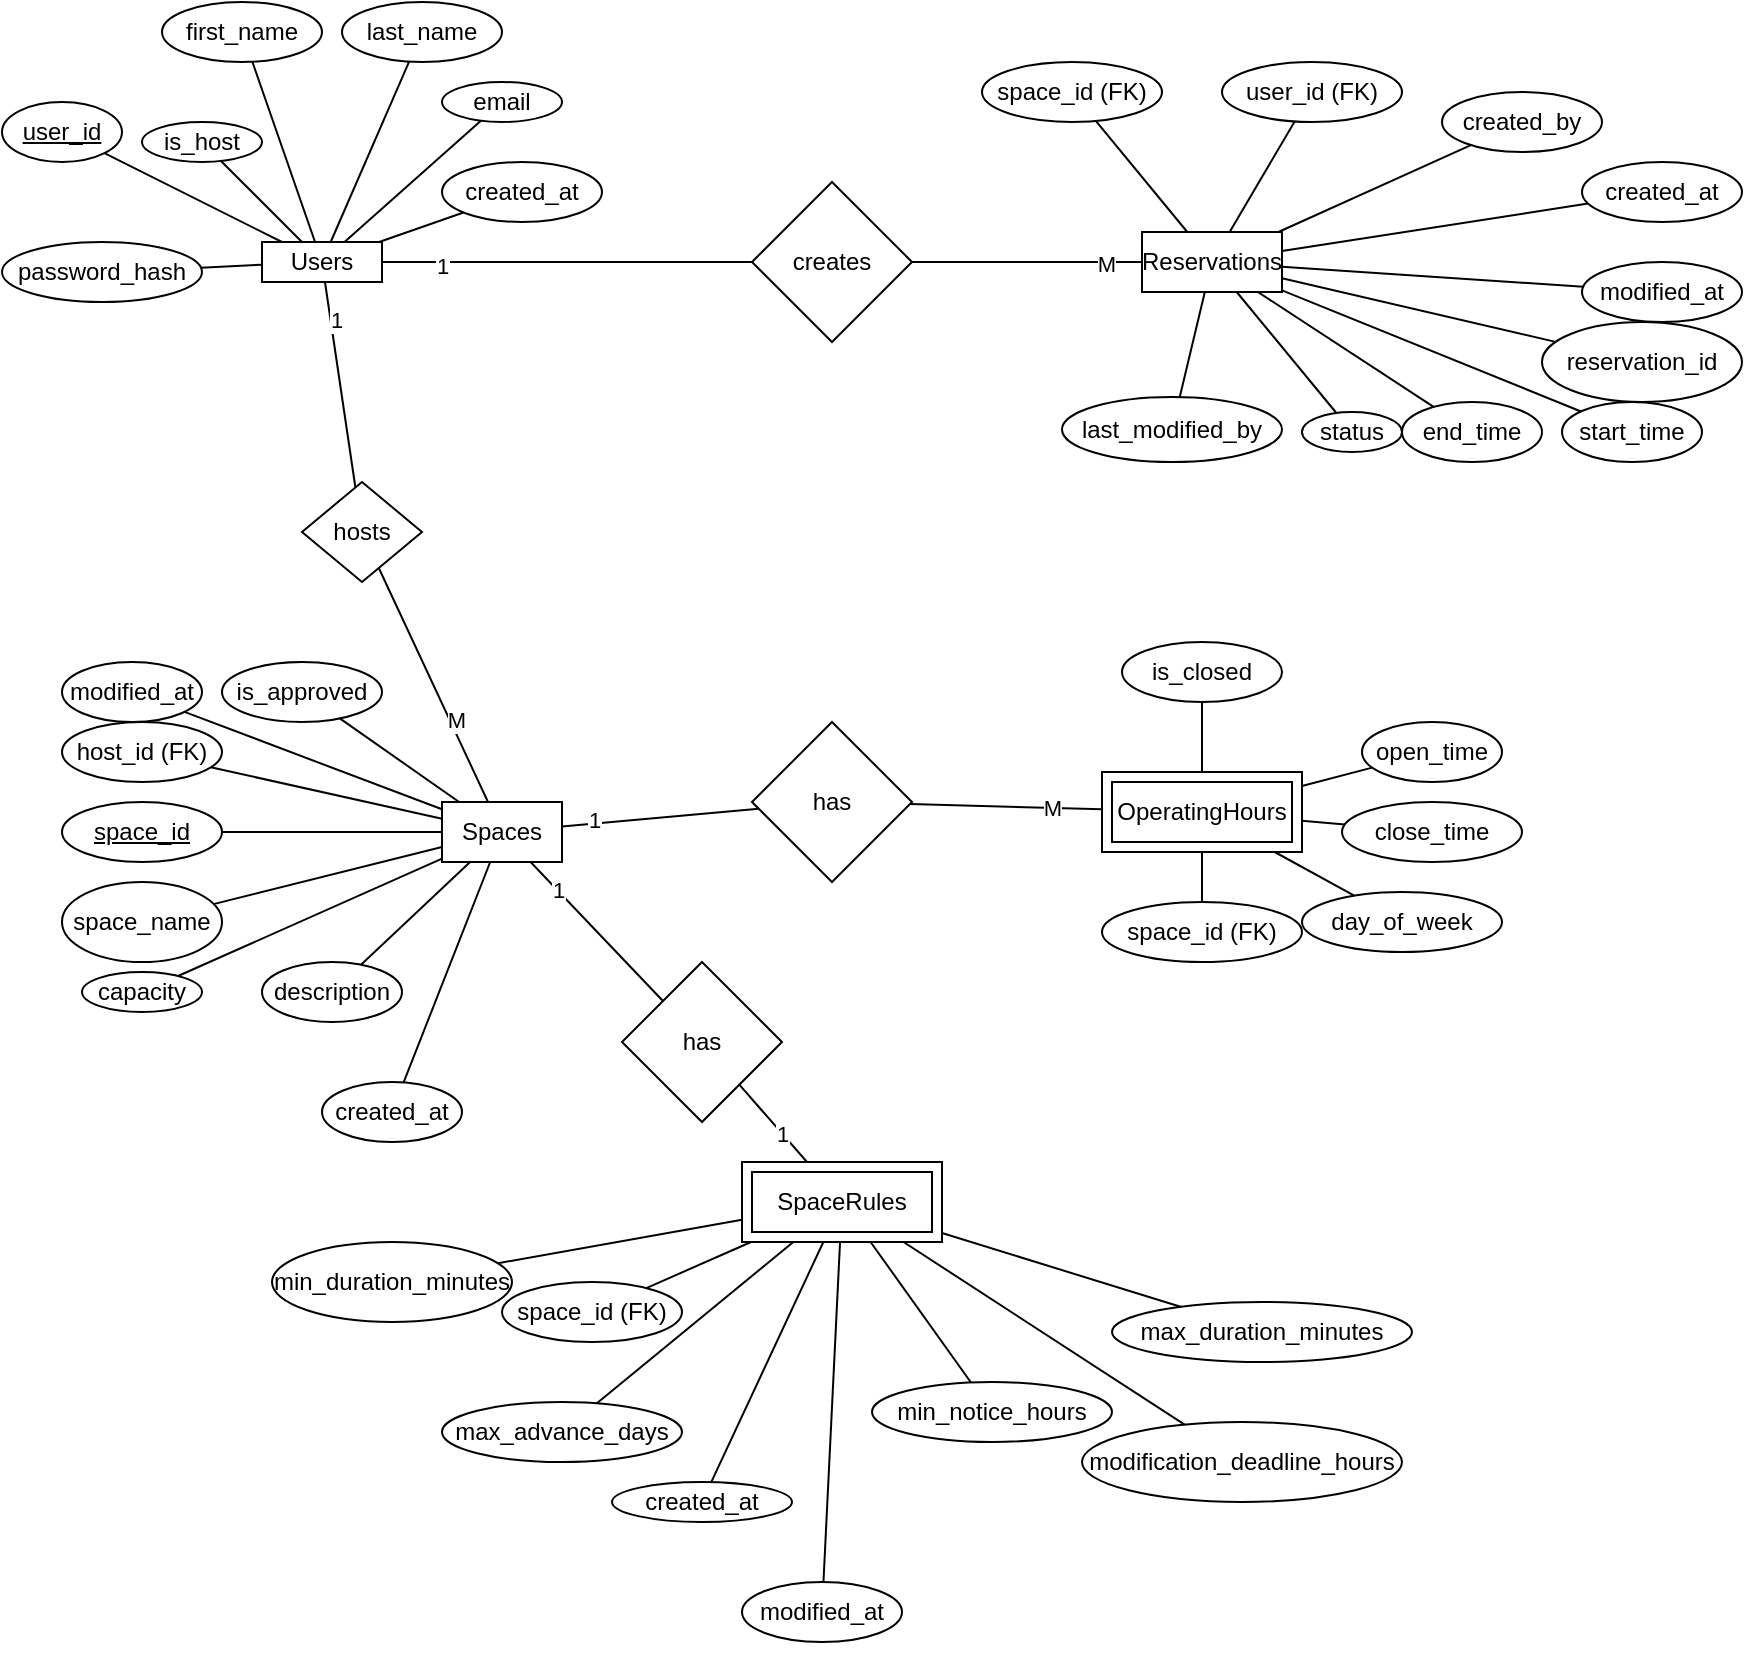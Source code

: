 <mxfile version="24.9.0">
  <diagram id="R2lEEEUBdFMjLlhIrx00" name="Page-1">
    <mxGraphModel dx="1472" dy="1105" grid="1" gridSize="10" guides="1" tooltips="1" connect="1" arrows="1" fold="1" page="1" pageScale="1" pageWidth="850" pageHeight="1100" math="0" shadow="0" extFonts="Permanent Marker^https://fonts.googleapis.com/css?family=Permanent+Marker">
      <root>
        <mxCell id="0" />
        <mxCell id="1" parent="0" />
        <mxCell id="ges_4KFM5wszxk1T4qdN-1" value="Users" style="rounded=0;whiteSpace=wrap;html=1;" vertex="1" parent="1">
          <mxGeometry x="140" y="150" width="60" height="20" as="geometry" />
        </mxCell>
        <mxCell id="ges_4KFM5wszxk1T4qdN-2" value="&lt;u&gt;user_id&lt;/u&gt;" style="ellipse;whiteSpace=wrap;html=1;" vertex="1" parent="1">
          <mxGeometry x="10" y="80" width="60" height="30" as="geometry" />
        </mxCell>
        <mxCell id="ges_4KFM5wszxk1T4qdN-3" value="" style="endArrow=none;html=1;rounded=0;" edge="1" parent="1" source="ges_4KFM5wszxk1T4qdN-1" target="ges_4KFM5wszxk1T4qdN-2">
          <mxGeometry width="50" height="50" relative="1" as="geometry">
            <mxPoint x="220" y="310" as="sourcePoint" />
            <mxPoint x="270" y="260" as="targetPoint" />
          </mxGeometry>
        </mxCell>
        <mxCell id="ges_4KFM5wszxk1T4qdN-5" value="" style="endArrow=none;html=1;rounded=0;" edge="1" parent="1" source="ges_4KFM5wszxk1T4qdN-1" target="ges_4KFM5wszxk1T4qdN-6">
          <mxGeometry width="50" height="50" relative="1" as="geometry">
            <mxPoint x="280" y="270" as="sourcePoint" />
            <mxPoint x="160" y="110" as="targetPoint" />
          </mxGeometry>
        </mxCell>
        <mxCell id="ges_4KFM5wszxk1T4qdN-6" value="first_name" style="ellipse;whiteSpace=wrap;html=1;" vertex="1" parent="1">
          <mxGeometry x="90" y="30" width="80" height="30" as="geometry" />
        </mxCell>
        <mxCell id="ges_4KFM5wszxk1T4qdN-8" value="last_name" style="ellipse;whiteSpace=wrap;html=1;" vertex="1" parent="1">
          <mxGeometry x="180" y="30" width="80" height="30" as="geometry" />
        </mxCell>
        <mxCell id="ges_4KFM5wszxk1T4qdN-10" value="" style="endArrow=none;html=1;rounded=0;" edge="1" parent="1" source="ges_4KFM5wszxk1T4qdN-1" target="ges_4KFM5wszxk1T4qdN-8">
          <mxGeometry width="50" height="50" relative="1" as="geometry">
            <mxPoint x="300" y="370" as="sourcePoint" />
            <mxPoint x="350" y="320" as="targetPoint" />
          </mxGeometry>
        </mxCell>
        <mxCell id="ges_4KFM5wszxk1T4qdN-11" value="email" style="ellipse;whiteSpace=wrap;html=1;" vertex="1" parent="1">
          <mxGeometry x="230" y="70" width="60" height="20" as="geometry" />
        </mxCell>
        <mxCell id="ges_4KFM5wszxk1T4qdN-12" value="" style="endArrow=none;html=1;rounded=0;" edge="1" parent="1" source="ges_4KFM5wszxk1T4qdN-1" target="ges_4KFM5wszxk1T4qdN-11">
          <mxGeometry width="50" height="50" relative="1" as="geometry">
            <mxPoint x="160" y="240" as="sourcePoint" />
            <mxPoint x="210" y="190" as="targetPoint" />
          </mxGeometry>
        </mxCell>
        <mxCell id="ges_4KFM5wszxk1T4qdN-13" value="password_hash" style="ellipse;whiteSpace=wrap;html=1;" vertex="1" parent="1">
          <mxGeometry x="10" y="150" width="100" height="30" as="geometry" />
        </mxCell>
        <mxCell id="ges_4KFM5wszxk1T4qdN-14" value="" style="endArrow=none;html=1;rounded=0;" edge="1" parent="1" source="ges_4KFM5wszxk1T4qdN-13" target="ges_4KFM5wszxk1T4qdN-1">
          <mxGeometry width="50" height="50" relative="1" as="geometry">
            <mxPoint x="50" y="340" as="sourcePoint" />
            <mxPoint x="100" y="290" as="targetPoint" />
          </mxGeometry>
        </mxCell>
        <mxCell id="ges_4KFM5wszxk1T4qdN-15" value="is_host" style="ellipse;whiteSpace=wrap;html=1;" vertex="1" parent="1">
          <mxGeometry x="80" y="90" width="60" height="20" as="geometry" />
        </mxCell>
        <mxCell id="ges_4KFM5wszxk1T4qdN-17" value="" style="endArrow=none;html=1;rounded=0;" edge="1" parent="1" source="ges_4KFM5wszxk1T4qdN-15" target="ges_4KFM5wszxk1T4qdN-1">
          <mxGeometry width="50" height="50" relative="1" as="geometry">
            <mxPoint x="460" y="420" as="sourcePoint" />
            <mxPoint x="510" y="370" as="targetPoint" />
          </mxGeometry>
        </mxCell>
        <mxCell id="ges_4KFM5wszxk1T4qdN-18" value="created_at" style="ellipse;whiteSpace=wrap;html=1;" vertex="1" parent="1">
          <mxGeometry x="230" y="110" width="80" height="30" as="geometry" />
        </mxCell>
        <mxCell id="ges_4KFM5wszxk1T4qdN-19" value="" style="endArrow=none;html=1;rounded=0;" edge="1" parent="1" source="ges_4KFM5wszxk1T4qdN-1" target="ges_4KFM5wszxk1T4qdN-18">
          <mxGeometry width="50" height="50" relative="1" as="geometry">
            <mxPoint x="120" y="280" as="sourcePoint" />
            <mxPoint x="170" y="230" as="targetPoint" />
          </mxGeometry>
        </mxCell>
        <mxCell id="ges_4KFM5wszxk1T4qdN-20" value="Spaces" style="rounded=0;whiteSpace=wrap;html=1;" vertex="1" parent="1">
          <mxGeometry x="230" y="430" width="60" height="30" as="geometry" />
        </mxCell>
        <mxCell id="ges_4KFM5wszxk1T4qdN-21" value="&lt;u&gt;space_id&lt;/u&gt;" style="ellipse;whiteSpace=wrap;html=1;" vertex="1" parent="1">
          <mxGeometry x="40" y="430" width="80" height="30" as="geometry" />
        </mxCell>
        <mxCell id="ges_4KFM5wszxk1T4qdN-22" value="" style="endArrow=none;html=1;rounded=0;" edge="1" parent="1" source="ges_4KFM5wszxk1T4qdN-21" target="ges_4KFM5wszxk1T4qdN-20">
          <mxGeometry width="50" height="50" relative="1" as="geometry">
            <mxPoint x="160" y="350" as="sourcePoint" />
            <mxPoint x="210" y="300" as="targetPoint" />
          </mxGeometry>
        </mxCell>
        <mxCell id="ges_4KFM5wszxk1T4qdN-23" value="modified_at" style="ellipse;whiteSpace=wrap;html=1;" vertex="1" parent="1">
          <mxGeometry x="40" y="360" width="70" height="30" as="geometry" />
        </mxCell>
        <mxCell id="ges_4KFM5wszxk1T4qdN-24" value="created_at" style="ellipse;whiteSpace=wrap;html=1;" vertex="1" parent="1">
          <mxGeometry x="170" y="570" width="70" height="30" as="geometry" />
        </mxCell>
        <mxCell id="ges_4KFM5wszxk1T4qdN-25" value="is_approved" style="ellipse;whiteSpace=wrap;html=1;" vertex="1" parent="1">
          <mxGeometry x="120" y="360" width="80" height="30" as="geometry" />
        </mxCell>
        <mxCell id="ges_4KFM5wszxk1T4qdN-26" value="capacity" style="ellipse;whiteSpace=wrap;html=1;" vertex="1" parent="1">
          <mxGeometry x="50" y="515" width="60" height="20" as="geometry" />
        </mxCell>
        <mxCell id="ges_4KFM5wszxk1T4qdN-27" value="description" style="ellipse;whiteSpace=wrap;html=1;" vertex="1" parent="1">
          <mxGeometry x="140" y="510" width="70" height="30" as="geometry" />
        </mxCell>
        <mxCell id="ges_4KFM5wszxk1T4qdN-28" value="space_name" style="ellipse;whiteSpace=wrap;html=1;" vertex="1" parent="1">
          <mxGeometry x="40" y="470" width="80" height="40" as="geometry" />
        </mxCell>
        <mxCell id="ges_4KFM5wszxk1T4qdN-29" value="" style="endArrow=none;html=1;rounded=0;" edge="1" parent="1" source="ges_4KFM5wszxk1T4qdN-28" target="ges_4KFM5wszxk1T4qdN-20">
          <mxGeometry width="50" height="50" relative="1" as="geometry">
            <mxPoint x="160" y="360" as="sourcePoint" />
            <mxPoint x="210" y="310" as="targetPoint" />
          </mxGeometry>
        </mxCell>
        <mxCell id="ges_4KFM5wszxk1T4qdN-30" value="" style="endArrow=none;html=1;rounded=0;" edge="1" parent="1" source="ges_4KFM5wszxk1T4qdN-26" target="ges_4KFM5wszxk1T4qdN-20">
          <mxGeometry width="50" height="50" relative="1" as="geometry">
            <mxPoint x="160" y="350" as="sourcePoint" />
            <mxPoint x="210" y="300" as="targetPoint" />
          </mxGeometry>
        </mxCell>
        <mxCell id="ges_4KFM5wszxk1T4qdN-31" value="" style="endArrow=none;html=1;rounded=0;" edge="1" parent="1" source="ges_4KFM5wszxk1T4qdN-20" target="ges_4KFM5wszxk1T4qdN-27">
          <mxGeometry width="50" height="50" relative="1" as="geometry">
            <mxPoint x="460" y="430" as="sourcePoint" />
            <mxPoint x="510" y="380" as="targetPoint" />
          </mxGeometry>
        </mxCell>
        <mxCell id="ges_4KFM5wszxk1T4qdN-32" value="" style="endArrow=none;html=1;rounded=0;" edge="1" parent="1" source="ges_4KFM5wszxk1T4qdN-20" target="ges_4KFM5wszxk1T4qdN-25">
          <mxGeometry width="50" height="50" relative="1" as="geometry">
            <mxPoint x="470" y="440" as="sourcePoint" />
            <mxPoint x="520" y="390" as="targetPoint" />
          </mxGeometry>
        </mxCell>
        <mxCell id="ges_4KFM5wszxk1T4qdN-33" value="" style="endArrow=none;html=1;rounded=0;" edge="1" parent="1" source="ges_4KFM5wszxk1T4qdN-20" target="ges_4KFM5wszxk1T4qdN-24">
          <mxGeometry width="50" height="50" relative="1" as="geometry">
            <mxPoint x="480" y="450" as="sourcePoint" />
            <mxPoint x="530" y="400" as="targetPoint" />
          </mxGeometry>
        </mxCell>
        <mxCell id="ges_4KFM5wszxk1T4qdN-34" value="" style="endArrow=none;html=1;rounded=0;" edge="1" parent="1" source="ges_4KFM5wszxk1T4qdN-20" target="ges_4KFM5wszxk1T4qdN-23">
          <mxGeometry width="50" height="50" relative="1" as="geometry">
            <mxPoint x="490" y="460" as="sourcePoint" />
            <mxPoint x="540" y="410" as="targetPoint" />
          </mxGeometry>
        </mxCell>
        <mxCell id="ges_4KFM5wszxk1T4qdN-35" value="host_id (FK)" style="ellipse;whiteSpace=wrap;html=1;" vertex="1" parent="1">
          <mxGeometry x="40" y="390" width="80" height="30" as="geometry" />
        </mxCell>
        <mxCell id="ges_4KFM5wszxk1T4qdN-36" value="" style="endArrow=none;html=1;rounded=0;" edge="1" parent="1" source="ges_4KFM5wszxk1T4qdN-20" target="ges_4KFM5wszxk1T4qdN-35">
          <mxGeometry width="50" height="50" relative="1" as="geometry">
            <mxPoint x="230" y="370" as="sourcePoint" />
            <mxPoint x="280" y="320" as="targetPoint" />
          </mxGeometry>
        </mxCell>
        <mxCell id="ges_4KFM5wszxk1T4qdN-38" value="OperatingHours" style="shape=ext;margin=3;double=1;whiteSpace=wrap;html=1;align=center;" vertex="1" parent="1">
          <mxGeometry x="560" y="415" width="100" height="40" as="geometry" />
        </mxCell>
        <mxCell id="ges_4KFM5wszxk1T4qdN-40" value="space_id (FK)" style="ellipse;whiteSpace=wrap;html=1;" vertex="1" parent="1">
          <mxGeometry x="560" y="480" width="100" height="30" as="geometry" />
        </mxCell>
        <mxCell id="ges_4KFM5wszxk1T4qdN-41" value="" style="endArrow=none;html=1;rounded=0;" edge="1" parent="1" source="ges_4KFM5wszxk1T4qdN-40" target="ges_4KFM5wszxk1T4qdN-38">
          <mxGeometry width="50" height="50" relative="1" as="geometry">
            <mxPoint x="480" y="605" as="sourcePoint" />
            <mxPoint x="530" y="555" as="targetPoint" />
          </mxGeometry>
        </mxCell>
        <mxCell id="ges_4KFM5wszxk1T4qdN-42" value="day_of_week" style="ellipse;whiteSpace=wrap;html=1;" vertex="1" parent="1">
          <mxGeometry x="660" y="475" width="100" height="30" as="geometry" />
        </mxCell>
        <mxCell id="ges_4KFM5wszxk1T4qdN-43" value="" style="endArrow=none;html=1;rounded=0;" edge="1" parent="1" source="ges_4KFM5wszxk1T4qdN-42" target="ges_4KFM5wszxk1T4qdN-38">
          <mxGeometry width="50" height="50" relative="1" as="geometry">
            <mxPoint x="770" y="325" as="sourcePoint" />
            <mxPoint x="820" y="275" as="targetPoint" />
          </mxGeometry>
        </mxCell>
        <mxCell id="ges_4KFM5wszxk1T4qdN-44" value="open_time" style="ellipse;whiteSpace=wrap;html=1;" vertex="1" parent="1">
          <mxGeometry x="690" y="390" width="70" height="30" as="geometry" />
        </mxCell>
        <mxCell id="ges_4KFM5wszxk1T4qdN-45" value="close_time" style="ellipse;whiteSpace=wrap;html=1;" vertex="1" parent="1">
          <mxGeometry x="680" y="430" width="90" height="30" as="geometry" />
        </mxCell>
        <mxCell id="ges_4KFM5wszxk1T4qdN-51" value="" style="endArrow=none;html=1;rounded=0;" edge="1" parent="1" source="ges_4KFM5wszxk1T4qdN-38" target="ges_4KFM5wszxk1T4qdN-45">
          <mxGeometry width="50" height="50" relative="1" as="geometry">
            <mxPoint x="510" y="345" as="sourcePoint" />
            <mxPoint x="560" y="295" as="targetPoint" />
          </mxGeometry>
        </mxCell>
        <mxCell id="ges_4KFM5wszxk1T4qdN-52" value="" style="endArrow=none;html=1;rounded=0;" edge="1" parent="1" source="ges_4KFM5wszxk1T4qdN-38" target="ges_4KFM5wszxk1T4qdN-44">
          <mxGeometry width="50" height="50" relative="1" as="geometry">
            <mxPoint x="510" y="355" as="sourcePoint" />
            <mxPoint x="560" y="305" as="targetPoint" />
          </mxGeometry>
        </mxCell>
        <mxCell id="ges_4KFM5wszxk1T4qdN-53" value="is_closed" style="ellipse;whiteSpace=wrap;html=1;" vertex="1" parent="1">
          <mxGeometry x="570" y="350" width="80" height="30" as="geometry" />
        </mxCell>
        <mxCell id="ges_4KFM5wszxk1T4qdN-55" value="" style="endArrow=none;html=1;rounded=0;" edge="1" parent="1" source="ges_4KFM5wszxk1T4qdN-38" target="ges_4KFM5wszxk1T4qdN-53">
          <mxGeometry width="50" height="50" relative="1" as="geometry">
            <mxPoint x="340" y="335" as="sourcePoint" />
            <mxPoint x="450" y="345" as="targetPoint" />
          </mxGeometry>
        </mxCell>
        <mxCell id="ges_4KFM5wszxk1T4qdN-57" value="Reservations" style="rounded=0;whiteSpace=wrap;html=1;" vertex="1" parent="1">
          <mxGeometry x="580" y="145" width="70" height="30" as="geometry" />
        </mxCell>
        <mxCell id="ges_4KFM5wszxk1T4qdN-58" value="reservation_id" style="ellipse;whiteSpace=wrap;html=1;" vertex="1" parent="1">
          <mxGeometry x="780" y="190" width="100" height="40" as="geometry" />
        </mxCell>
        <mxCell id="ges_4KFM5wszxk1T4qdN-59" value="" style="endArrow=none;html=1;rounded=0;" edge="1" parent="1" source="ges_4KFM5wszxk1T4qdN-57" target="ges_4KFM5wszxk1T4qdN-58">
          <mxGeometry width="50" height="50" relative="1" as="geometry">
            <mxPoint x="670" y="320" as="sourcePoint" />
            <mxPoint x="720" y="270" as="targetPoint" />
          </mxGeometry>
        </mxCell>
        <mxCell id="ges_4KFM5wszxk1T4qdN-60" value="space_id (FK)" style="ellipse;whiteSpace=wrap;html=1;" vertex="1" parent="1">
          <mxGeometry x="500" y="60" width="90" height="30" as="geometry" />
        </mxCell>
        <mxCell id="ges_4KFM5wszxk1T4qdN-61" value="user_id (FK)" style="ellipse;whiteSpace=wrap;html=1;" vertex="1" parent="1">
          <mxGeometry x="620" y="60" width="90" height="30" as="geometry" />
        </mxCell>
        <mxCell id="ges_4KFM5wszxk1T4qdN-62" value="" style="endArrow=none;html=1;rounded=0;" edge="1" parent="1" source="ges_4KFM5wszxk1T4qdN-57" target="ges_4KFM5wszxk1T4qdN-60">
          <mxGeometry width="50" height="50" relative="1" as="geometry">
            <mxPoint x="350" y="330" as="sourcePoint" />
            <mxPoint x="400" y="280" as="targetPoint" />
          </mxGeometry>
        </mxCell>
        <mxCell id="ges_4KFM5wszxk1T4qdN-63" value="" style="endArrow=none;html=1;rounded=0;" edge="1" parent="1" source="ges_4KFM5wszxk1T4qdN-57" target="ges_4KFM5wszxk1T4qdN-61">
          <mxGeometry width="50" height="50" relative="1" as="geometry">
            <mxPoint x="460" y="340" as="sourcePoint" />
            <mxPoint x="510" y="290" as="targetPoint" />
          </mxGeometry>
        </mxCell>
        <mxCell id="ges_4KFM5wszxk1T4qdN-64" value="end_time" style="ellipse;whiteSpace=wrap;html=1;" vertex="1" parent="1">
          <mxGeometry x="710" y="230" width="70" height="30" as="geometry" />
        </mxCell>
        <mxCell id="ges_4KFM5wszxk1T4qdN-65" value="start_time" style="ellipse;whiteSpace=wrap;html=1;" vertex="1" parent="1">
          <mxGeometry x="790" y="230" width="70" height="30" as="geometry" />
        </mxCell>
        <mxCell id="ges_4KFM5wszxk1T4qdN-69" value="" style="endArrow=none;html=1;rounded=0;" edge="1" parent="1" source="ges_4KFM5wszxk1T4qdN-64" target="ges_4KFM5wszxk1T4qdN-57">
          <mxGeometry width="50" height="50" relative="1" as="geometry">
            <mxPoint x="620" y="370" as="sourcePoint" />
            <mxPoint x="670" y="320" as="targetPoint" />
          </mxGeometry>
        </mxCell>
        <mxCell id="ges_4KFM5wszxk1T4qdN-70" value="" style="endArrow=none;html=1;rounded=0;" edge="1" parent="1" source="ges_4KFM5wszxk1T4qdN-65" target="ges_4KFM5wszxk1T4qdN-57">
          <mxGeometry width="50" height="50" relative="1" as="geometry">
            <mxPoint x="620" y="370" as="sourcePoint" />
            <mxPoint x="670" y="320" as="targetPoint" />
          </mxGeometry>
        </mxCell>
        <mxCell id="ges_4KFM5wszxk1T4qdN-72" value="status" style="ellipse;whiteSpace=wrap;html=1;" vertex="1" parent="1">
          <mxGeometry x="660" y="235" width="50" height="20" as="geometry" />
        </mxCell>
        <mxCell id="ges_4KFM5wszxk1T4qdN-73" value="" style="endArrow=none;html=1;rounded=0;" edge="1" parent="1" source="ges_4KFM5wszxk1T4qdN-72" target="ges_4KFM5wszxk1T4qdN-57">
          <mxGeometry width="50" height="50" relative="1" as="geometry">
            <mxPoint x="430" y="350" as="sourcePoint" />
            <mxPoint x="480" y="300" as="targetPoint" />
          </mxGeometry>
        </mxCell>
        <mxCell id="ges_4KFM5wszxk1T4qdN-74" value="modified_at" style="ellipse;whiteSpace=wrap;html=1;" vertex="1" parent="1">
          <mxGeometry x="800" y="160" width="80" height="30" as="geometry" />
        </mxCell>
        <mxCell id="ges_4KFM5wszxk1T4qdN-75" value="created_at" style="ellipse;whiteSpace=wrap;html=1;" vertex="1" parent="1">
          <mxGeometry x="800" y="110" width="80" height="30" as="geometry" />
        </mxCell>
        <mxCell id="ges_4KFM5wszxk1T4qdN-76" value="created_by" style="ellipse;whiteSpace=wrap;html=1;" vertex="1" parent="1">
          <mxGeometry x="730" y="75" width="80" height="30" as="geometry" />
        </mxCell>
        <mxCell id="ges_4KFM5wszxk1T4qdN-77" value="" style="endArrow=none;html=1;rounded=0;" edge="1" parent="1" source="ges_4KFM5wszxk1T4qdN-57" target="ges_4KFM5wszxk1T4qdN-74">
          <mxGeometry width="50" height="50" relative="1" as="geometry">
            <mxPoint x="620" y="370" as="sourcePoint" />
            <mxPoint x="670" y="320" as="targetPoint" />
          </mxGeometry>
        </mxCell>
        <mxCell id="ges_4KFM5wszxk1T4qdN-78" value="" style="endArrow=none;html=1;rounded=0;" edge="1" parent="1" source="ges_4KFM5wszxk1T4qdN-57" target="ges_4KFM5wszxk1T4qdN-75">
          <mxGeometry width="50" height="50" relative="1" as="geometry">
            <mxPoint x="620" y="370" as="sourcePoint" />
            <mxPoint x="670" y="320" as="targetPoint" />
          </mxGeometry>
        </mxCell>
        <mxCell id="ges_4KFM5wszxk1T4qdN-79" value="" style="endArrow=none;html=1;rounded=0;" edge="1" parent="1" source="ges_4KFM5wszxk1T4qdN-57" target="ges_4KFM5wszxk1T4qdN-76">
          <mxGeometry width="50" height="50" relative="1" as="geometry">
            <mxPoint x="620" y="370" as="sourcePoint" />
            <mxPoint x="670" y="320" as="targetPoint" />
          </mxGeometry>
        </mxCell>
        <mxCell id="ges_4KFM5wszxk1T4qdN-80" value="last_modified_by" style="ellipse;whiteSpace=wrap;html=1;" vertex="1" parent="1">
          <mxGeometry x="540" y="227.5" width="110" height="32.5" as="geometry" />
        </mxCell>
        <mxCell id="ges_4KFM5wszxk1T4qdN-81" value="" style="endArrow=none;html=1;rounded=0;" edge="1" parent="1" source="ges_4KFM5wszxk1T4qdN-57" target="ges_4KFM5wszxk1T4qdN-80">
          <mxGeometry width="50" height="50" relative="1" as="geometry">
            <mxPoint x="620" y="370" as="sourcePoint" />
            <mxPoint x="670" y="320" as="targetPoint" />
          </mxGeometry>
        </mxCell>
        <mxCell id="ges_4KFM5wszxk1T4qdN-83" value="SpaceRules" style="shape=ext;margin=3;double=1;whiteSpace=wrap;html=1;align=center;" vertex="1" parent="1">
          <mxGeometry x="380" y="610" width="100" height="40" as="geometry" />
        </mxCell>
        <mxCell id="ges_4KFM5wszxk1T4qdN-84" value="space_id (FK)" style="ellipse;whiteSpace=wrap;html=1;" vertex="1" parent="1">
          <mxGeometry x="260" y="670" width="90" height="30" as="geometry" />
        </mxCell>
        <mxCell id="ges_4KFM5wszxk1T4qdN-85" value="min_duration_minutes" style="ellipse;whiteSpace=wrap;html=1;" vertex="1" parent="1">
          <mxGeometry x="145" y="650" width="120" height="40" as="geometry" />
        </mxCell>
        <mxCell id="ges_4KFM5wszxk1T4qdN-88" value="max_duration_minutes" style="ellipse;whiteSpace=wrap;html=1;" vertex="1" parent="1">
          <mxGeometry x="565" y="680" width="150" height="30" as="geometry" />
        </mxCell>
        <mxCell id="ges_4KFM5wszxk1T4qdN-90" value="max_advance_days" style="ellipse;whiteSpace=wrap;html=1;" vertex="1" parent="1">
          <mxGeometry x="230" y="730" width="120" height="30" as="geometry" />
        </mxCell>
        <mxCell id="ges_4KFM5wszxk1T4qdN-91" value="min_notice_hours" style="ellipse;whiteSpace=wrap;html=1;" vertex="1" parent="1">
          <mxGeometry x="445" y="720" width="120" height="30" as="geometry" />
        </mxCell>
        <mxCell id="ges_4KFM5wszxk1T4qdN-92" value="modification_deadline_hours" style="ellipse;whiteSpace=wrap;html=1;" vertex="1" parent="1">
          <mxGeometry x="550" y="740" width="160" height="40" as="geometry" />
        </mxCell>
        <mxCell id="ges_4KFM5wszxk1T4qdN-94" value="created_at" style="ellipse;whiteSpace=wrap;html=1;" vertex="1" parent="1">
          <mxGeometry x="315" y="770" width="90" height="20" as="geometry" />
        </mxCell>
        <mxCell id="ges_4KFM5wszxk1T4qdN-95" value="modified_at" style="ellipse;whiteSpace=wrap;html=1;" vertex="1" parent="1">
          <mxGeometry x="380" y="820" width="80" height="30" as="geometry" />
        </mxCell>
        <mxCell id="ges_4KFM5wszxk1T4qdN-96" value="" style="endArrow=none;html=1;rounded=0;" edge="1" parent="1" source="ges_4KFM5wszxk1T4qdN-94" target="ges_4KFM5wszxk1T4qdN-83">
          <mxGeometry width="50" height="50" relative="1" as="geometry">
            <mxPoint x="680" y="640" as="sourcePoint" />
            <mxPoint x="730" y="590" as="targetPoint" />
          </mxGeometry>
        </mxCell>
        <mxCell id="ges_4KFM5wszxk1T4qdN-97" value="" style="endArrow=none;html=1;rounded=0;" edge="1" parent="1" source="ges_4KFM5wszxk1T4qdN-90" target="ges_4KFM5wszxk1T4qdN-83">
          <mxGeometry width="50" height="50" relative="1" as="geometry">
            <mxPoint x="680" y="640" as="sourcePoint" />
            <mxPoint x="730" y="590" as="targetPoint" />
          </mxGeometry>
        </mxCell>
        <mxCell id="ges_4KFM5wszxk1T4qdN-98" value="" style="endArrow=none;html=1;rounded=0;" edge="1" parent="1" source="ges_4KFM5wszxk1T4qdN-95" target="ges_4KFM5wszxk1T4qdN-83">
          <mxGeometry width="50" height="50" relative="1" as="geometry">
            <mxPoint x="680" y="640" as="sourcePoint" />
            <mxPoint x="730" y="590" as="targetPoint" />
          </mxGeometry>
        </mxCell>
        <mxCell id="ges_4KFM5wszxk1T4qdN-99" value="" style="endArrow=none;html=1;rounded=0;" edge="1" parent="1" source="ges_4KFM5wszxk1T4qdN-91" target="ges_4KFM5wszxk1T4qdN-83">
          <mxGeometry width="50" height="50" relative="1" as="geometry">
            <mxPoint x="680" y="640" as="sourcePoint" />
            <mxPoint x="730" y="590" as="targetPoint" />
          </mxGeometry>
        </mxCell>
        <mxCell id="ges_4KFM5wszxk1T4qdN-100" value="" style="endArrow=none;html=1;rounded=0;" edge="1" parent="1" source="ges_4KFM5wszxk1T4qdN-92" target="ges_4KFM5wszxk1T4qdN-83">
          <mxGeometry width="50" height="50" relative="1" as="geometry">
            <mxPoint x="680" y="640" as="sourcePoint" />
            <mxPoint x="730" y="590" as="targetPoint" />
          </mxGeometry>
        </mxCell>
        <mxCell id="ges_4KFM5wszxk1T4qdN-101" value="" style="endArrow=none;html=1;rounded=0;" edge="1" parent="1" source="ges_4KFM5wszxk1T4qdN-88" target="ges_4KFM5wszxk1T4qdN-83">
          <mxGeometry width="50" height="50" relative="1" as="geometry">
            <mxPoint x="680" y="640" as="sourcePoint" />
            <mxPoint x="730" y="590" as="targetPoint" />
          </mxGeometry>
        </mxCell>
        <mxCell id="ges_4KFM5wszxk1T4qdN-102" value="" style="endArrow=none;html=1;rounded=0;" edge="1" parent="1" source="ges_4KFM5wszxk1T4qdN-85" target="ges_4KFM5wszxk1T4qdN-83">
          <mxGeometry width="50" height="50" relative="1" as="geometry">
            <mxPoint x="680" y="640" as="sourcePoint" />
            <mxPoint x="730" y="590" as="targetPoint" />
          </mxGeometry>
        </mxCell>
        <mxCell id="ges_4KFM5wszxk1T4qdN-103" value="" style="endArrow=none;html=1;rounded=0;" edge="1" parent="1" source="ges_4KFM5wszxk1T4qdN-83" target="ges_4KFM5wszxk1T4qdN-84">
          <mxGeometry width="50" height="50" relative="1" as="geometry">
            <mxPoint x="680" y="640" as="sourcePoint" />
            <mxPoint x="730" y="590" as="targetPoint" />
          </mxGeometry>
        </mxCell>
        <mxCell id="ges_4KFM5wszxk1T4qdN-104" value="creates" style="rhombus;whiteSpace=wrap;html=1;" vertex="1" parent="1">
          <mxGeometry x="385" y="120" width="80" height="80" as="geometry" />
        </mxCell>
        <mxCell id="ges_4KFM5wszxk1T4qdN-105" value="" style="endArrow=none;html=1;rounded=0;" edge="1" parent="1" source="ges_4KFM5wszxk1T4qdN-1" target="ges_4KFM5wszxk1T4qdN-104">
          <mxGeometry width="50" height="50" relative="1" as="geometry">
            <mxPoint x="280" y="330" as="sourcePoint" />
            <mxPoint x="330" y="280" as="targetPoint" />
          </mxGeometry>
        </mxCell>
        <mxCell id="ges_4KFM5wszxk1T4qdN-112" value="1" style="edgeLabel;html=1;align=center;verticalAlign=middle;resizable=0;points=[];" vertex="1" connectable="0" parent="ges_4KFM5wszxk1T4qdN-105">
          <mxGeometry x="-0.676" y="-2" relative="1" as="geometry">
            <mxPoint as="offset" />
          </mxGeometry>
        </mxCell>
        <mxCell id="ges_4KFM5wszxk1T4qdN-106" value="" style="endArrow=none;html=1;rounded=0;" edge="1" parent="1" source="ges_4KFM5wszxk1T4qdN-57" target="ges_4KFM5wszxk1T4qdN-104">
          <mxGeometry width="50" height="50" relative="1" as="geometry">
            <mxPoint x="320" y="300" as="sourcePoint" />
            <mxPoint x="370" y="250" as="targetPoint" />
          </mxGeometry>
        </mxCell>
        <mxCell id="ges_4KFM5wszxk1T4qdN-113" value="M" style="edgeLabel;html=1;align=center;verticalAlign=middle;resizable=0;points=[];" vertex="1" connectable="0" parent="ges_4KFM5wszxk1T4qdN-106">
          <mxGeometry x="-0.687" y="1" relative="1" as="geometry">
            <mxPoint as="offset" />
          </mxGeometry>
        </mxCell>
        <mxCell id="ges_4KFM5wszxk1T4qdN-107" value="hosts" style="rhombus;whiteSpace=wrap;html=1;" vertex="1" parent="1">
          <mxGeometry x="160" y="270" width="60" height="50" as="geometry" />
        </mxCell>
        <mxCell id="ges_4KFM5wszxk1T4qdN-108" value="" style="endArrow=none;html=1;rounded=0;" edge="1" parent="1" source="ges_4KFM5wszxk1T4qdN-107" target="ges_4KFM5wszxk1T4qdN-1">
          <mxGeometry width="50" height="50" relative="1" as="geometry">
            <mxPoint x="130" y="290" as="sourcePoint" />
            <mxPoint x="180" y="240" as="targetPoint" />
          </mxGeometry>
        </mxCell>
        <mxCell id="ges_4KFM5wszxk1T4qdN-110" value="1" style="edgeLabel;html=1;align=center;verticalAlign=middle;resizable=0;points=[];" vertex="1" connectable="0" parent="ges_4KFM5wszxk1T4qdN-108">
          <mxGeometry x="0.625" y="-2" relative="1" as="geometry">
            <mxPoint as="offset" />
          </mxGeometry>
        </mxCell>
        <mxCell id="ges_4KFM5wszxk1T4qdN-109" value="" style="endArrow=none;html=1;rounded=0;" edge="1" parent="1" source="ges_4KFM5wszxk1T4qdN-20" target="ges_4KFM5wszxk1T4qdN-107">
          <mxGeometry width="50" height="50" relative="1" as="geometry">
            <mxPoint x="40" y="370" as="sourcePoint" />
            <mxPoint x="90" y="320" as="targetPoint" />
          </mxGeometry>
        </mxCell>
        <mxCell id="ges_4KFM5wszxk1T4qdN-111" value="M" style="edgeLabel;html=1;align=center;verticalAlign=middle;resizable=0;points=[];" vertex="1" connectable="0" parent="ges_4KFM5wszxk1T4qdN-109">
          <mxGeometry x="-0.32" y="-3" relative="1" as="geometry">
            <mxPoint as="offset" />
          </mxGeometry>
        </mxCell>
        <mxCell id="ges_4KFM5wszxk1T4qdN-118" value="has" style="rhombus;whiteSpace=wrap;html=1;" vertex="1" parent="1">
          <mxGeometry x="320" y="510" width="80" height="80" as="geometry" />
        </mxCell>
        <mxCell id="ges_4KFM5wszxk1T4qdN-119" value="has" style="rhombus;whiteSpace=wrap;html=1;" vertex="1" parent="1">
          <mxGeometry x="385" y="390" width="80" height="80" as="geometry" />
        </mxCell>
        <mxCell id="ges_4KFM5wszxk1T4qdN-120" style="edgeStyle=orthogonalEdgeStyle;rounded=0;orthogonalLoop=1;jettySize=auto;html=1;exitX=0.5;exitY=1;exitDx=0;exitDy=0;" edge="1" parent="1" source="ges_4KFM5wszxk1T4qdN-95" target="ges_4KFM5wszxk1T4qdN-95">
          <mxGeometry relative="1" as="geometry" />
        </mxCell>
        <mxCell id="ges_4KFM5wszxk1T4qdN-121" value="" style="endArrow=none;html=1;rounded=0;" edge="1" parent="1" source="ges_4KFM5wszxk1T4qdN-20" target="ges_4KFM5wszxk1T4qdN-118">
          <mxGeometry width="50" height="50" relative="1" as="geometry">
            <mxPoint x="310" y="490" as="sourcePoint" />
            <mxPoint x="360" y="440" as="targetPoint" />
          </mxGeometry>
        </mxCell>
        <mxCell id="ges_4KFM5wszxk1T4qdN-127" value="1" style="edgeLabel;html=1;align=center;verticalAlign=middle;resizable=0;points=[];" vertex="1" connectable="0" parent="ges_4KFM5wszxk1T4qdN-121">
          <mxGeometry x="-0.592" relative="1" as="geometry">
            <mxPoint as="offset" />
          </mxGeometry>
        </mxCell>
        <mxCell id="ges_4KFM5wszxk1T4qdN-122" value="" style="endArrow=none;html=1;rounded=0;" edge="1" parent="1" source="ges_4KFM5wszxk1T4qdN-118" target="ges_4KFM5wszxk1T4qdN-83">
          <mxGeometry width="50" height="50" relative="1" as="geometry">
            <mxPoint x="360" y="350" as="sourcePoint" />
            <mxPoint x="410" y="300" as="targetPoint" />
          </mxGeometry>
        </mxCell>
        <mxCell id="ges_4KFM5wszxk1T4qdN-128" value="1" style="edgeLabel;html=1;align=center;verticalAlign=middle;resizable=0;points=[];" vertex="1" connectable="0" parent="ges_4KFM5wszxk1T4qdN-122">
          <mxGeometry x="0.27" relative="1" as="geometry">
            <mxPoint as="offset" />
          </mxGeometry>
        </mxCell>
        <mxCell id="ges_4KFM5wszxk1T4qdN-123" value="" style="endArrow=none;html=1;rounded=0;" edge="1" parent="1" source="ges_4KFM5wszxk1T4qdN-20" target="ges_4KFM5wszxk1T4qdN-119">
          <mxGeometry width="50" height="50" relative="1" as="geometry">
            <mxPoint x="360" y="360" as="sourcePoint" />
            <mxPoint x="410" y="310" as="targetPoint" />
          </mxGeometry>
        </mxCell>
        <mxCell id="ges_4KFM5wszxk1T4qdN-125" value="1" style="edgeLabel;html=1;align=center;verticalAlign=middle;resizable=0;points=[];" vertex="1" connectable="0" parent="ges_4KFM5wszxk1T4qdN-123">
          <mxGeometry x="-0.671" y="2" relative="1" as="geometry">
            <mxPoint as="offset" />
          </mxGeometry>
        </mxCell>
        <mxCell id="ges_4KFM5wszxk1T4qdN-124" value="" style="endArrow=none;html=1;rounded=0;" edge="1" parent="1" source="ges_4KFM5wszxk1T4qdN-119" target="ges_4KFM5wszxk1T4qdN-38">
          <mxGeometry width="50" height="50" relative="1" as="geometry">
            <mxPoint x="287" y="440" as="sourcePoint" />
            <mxPoint x="420" y="320" as="targetPoint" />
          </mxGeometry>
        </mxCell>
        <mxCell id="ges_4KFM5wszxk1T4qdN-126" value="M" style="edgeLabel;html=1;align=center;verticalAlign=middle;resizable=0;points=[];" vertex="1" connectable="0" parent="ges_4KFM5wszxk1T4qdN-124">
          <mxGeometry x="0.471" relative="1" as="geometry">
            <mxPoint as="offset" />
          </mxGeometry>
        </mxCell>
      </root>
    </mxGraphModel>
  </diagram>
</mxfile>
